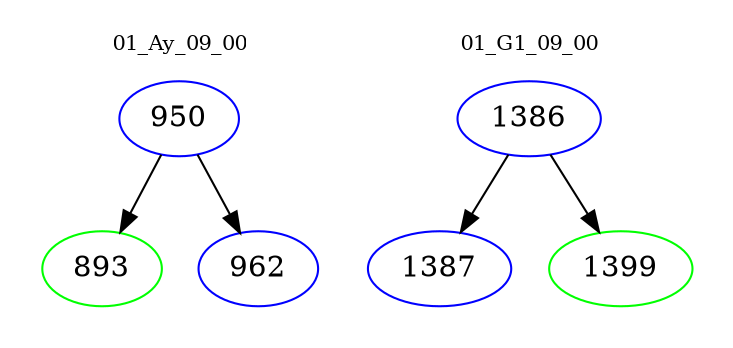 digraph{
subgraph cluster_0 {
color = white
label = "01_Ay_09_00";
fontsize=10;
T0_950 [label="950", color="blue"]
T0_950 -> T0_893 [color="black"]
T0_893 [label="893", color="green"]
T0_950 -> T0_962 [color="black"]
T0_962 [label="962", color="blue"]
}
subgraph cluster_1 {
color = white
label = "01_G1_09_00";
fontsize=10;
T1_1386 [label="1386", color="blue"]
T1_1386 -> T1_1387 [color="black"]
T1_1387 [label="1387", color="blue"]
T1_1386 -> T1_1399 [color="black"]
T1_1399 [label="1399", color="green"]
}
}
